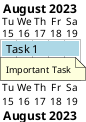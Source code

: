 @startgantt
Project starts on 2023-08-15
[Task 1] as [T1] lasts 5 days
[T1] is colored in LightBlue
note bottom
  Important Task
end note

@endgantt

@startgantt
Project starts on 2023-08-15
[T1] lasts 5 days
[T2] lasts 3 days and is 10% completed
[T3] lasts 7 days and is 50% completed
@endgantt


@startgantt
Project starts 2023-08-15
[Task 1] lasts 5 days
[Task 2] lasts 7 days and is 30% completed
[Task 3] lasts 4 days
[Task 4] lasts 6 days
[Task 2] starts at [Task 1]'s end
[Task 3] starts at [Task 2]'s end
[Task 4] starts at [Task 3]'s end
@endgantt
